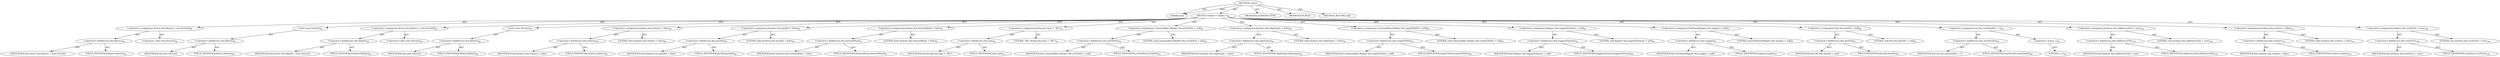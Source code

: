 digraph "&lt;init&gt;" {  
"111669149720" [label = <(METHOD,&lt;init&gt;)> ]
"115964117040" [label = <(PARAM,this)> ]
"25769803868" [label = <(BLOCK,&lt;empty&gt;,&lt;empty&gt;)<SUB>84</SUB>> ]
"30064771599" [label = <(&lt;operator&gt;.assignment,Vector this.filesets = new Vector())<SUB>86</SUB>> ]
"30064771600" [label = <(&lt;operator&gt;.fieldAccess,this.filesets)<SUB>86</SUB>> ]
"68719477248" [label = <(IDENTIFIER,this,Vector this.filesets = new Vector())> ]
"55834574955" [label = <(FIELD_IDENTIFIER,filesets,filesets)<SUB>86</SUB>> ]
"30064771601" [label = <(&lt;operator&gt;.alloc,new Vector())<SUB>86</SUB>> ]
"30064771602" [label = <(&lt;init&gt;,new Vector())<SUB>86</SUB>> ]
"30064771603" [label = <(&lt;operator&gt;.fieldAccess,this.filesets)<SUB>86</SUB>> ]
"68719477249" [label = <(IDENTIFIER,this,new Vector())> ]
"55834574956" [label = <(FIELD_IDENTIFIER,filesets,filesets)<SUB>86</SUB>> ]
"30064771604" [label = <(&lt;operator&gt;.assignment,Vector this.filelists = new Vector())<SUB>88</SUB>> ]
"30064771605" [label = <(&lt;operator&gt;.fieldAccess,this.filelists)<SUB>88</SUB>> ]
"68719477250" [label = <(IDENTIFIER,this,Vector this.filelists = new Vector())> ]
"55834574957" [label = <(FIELD_IDENTIFIER,filelists,filelists)<SUB>88</SUB>> ]
"30064771606" [label = <(&lt;operator&gt;.alloc,new Vector())<SUB>88</SUB>> ]
"30064771607" [label = <(&lt;init&gt;,new Vector())<SUB>88</SUB>> ]
"30064771608" [label = <(&lt;operator&gt;.fieldAccess,this.filelists)<SUB>88</SUB>> ]
"68719477251" [label = <(IDENTIFIER,this,new Vector())> ]
"55834574958" [label = <(FIELD_IDENTIFIER,filelists,filelists)<SUB>88</SUB>> ]
"30064771609" [label = <(&lt;operator&gt;.assignment,boolean this.relative = false)<SUB>89</SUB>> ]
"30064771610" [label = <(&lt;operator&gt;.fieldAccess,this.relative)<SUB>89</SUB>> ]
"68719477252" [label = <(IDENTIFIER,this,boolean this.relative = false)> ]
"55834574959" [label = <(FIELD_IDENTIFIER,relative,relative)<SUB>89</SUB>> ]
"90194313314" [label = <(LITERAL,false,boolean this.relative = false)<SUB>89</SUB>> ]
"30064771611" [label = <(&lt;operator&gt;.assignment,boolean this.parallel = false)<SUB>90</SUB>> ]
"30064771612" [label = <(&lt;operator&gt;.fieldAccess,this.parallel)<SUB>90</SUB>> ]
"68719477253" [label = <(IDENTIFIER,this,boolean this.parallel = false)> ]
"55834574960" [label = <(FIELD_IDENTIFIER,parallel,parallel)<SUB>90</SUB>> ]
"90194313315" [label = <(LITERAL,false,boolean this.parallel = false)<SUB>90</SUB>> ]
"30064771613" [label = <(&lt;operator&gt;.assignment,boolean this.forwardSlash = false)<SUB>91</SUB>> ]
"30064771614" [label = <(&lt;operator&gt;.fieldAccess,this.forwardSlash)<SUB>91</SUB>> ]
"68719477254" [label = <(IDENTIFIER,this,boolean this.forwardSlash = false)> ]
"55834574961" [label = <(FIELD_IDENTIFIER,forwardSlash,forwardSlash)<SUB>91</SUB>> ]
"90194313316" [label = <(LITERAL,false,boolean this.forwardSlash = false)<SUB>91</SUB>> ]
"30064771615" [label = <(&lt;operator&gt;.assignment,String this.type = &quot;file&quot;)<SUB>92</SUB>> ]
"30064771616" [label = <(&lt;operator&gt;.fieldAccess,this.type)<SUB>92</SUB>> ]
"68719477255" [label = <(IDENTIFIER,this,String this.type = &quot;file&quot;)> ]
"55834574962" [label = <(FIELD_IDENTIFIER,type,type)<SUB>92</SUB>> ]
"90194313317" [label = <(LITERAL,&quot;file&quot;,String this.type = &quot;file&quot;)<SUB>92</SUB>> ]
"30064771617" [label = <(&lt;operator&gt;.assignment,Commandline.Marker this.srcFilePos = null)<SUB>93</SUB>> ]
"30064771618" [label = <(&lt;operator&gt;.fieldAccess,this.srcFilePos)<SUB>93</SUB>> ]
"68719477256" [label = <(IDENTIFIER,this,Commandline.Marker this.srcFilePos = null)> ]
"55834574963" [label = <(FIELD_IDENTIFIER,srcFilePos,srcFilePos)<SUB>93</SUB>> ]
"90194313318" [label = <(LITERAL,null,Commandline.Marker this.srcFilePos = null)<SUB>93</SUB>> ]
"30064771619" [label = <(&lt;operator&gt;.assignment,boolean this.skipEmpty = false)<SUB>94</SUB>> ]
"30064771620" [label = <(&lt;operator&gt;.fieldAccess,this.skipEmpty)<SUB>94</SUB>> ]
"68719477257" [label = <(IDENTIFIER,this,boolean this.skipEmpty = false)> ]
"55834574964" [label = <(FIELD_IDENTIFIER,skipEmpty,skipEmpty)<SUB>94</SUB>> ]
"90194313319" [label = <(LITERAL,false,boolean this.skipEmpty = false)<SUB>94</SUB>> ]
"30064771621" [label = <(&lt;operator&gt;.assignment,Commandline.Marker this.targetFilePos = null)<SUB>95</SUB>> ]
"30064771622" [label = <(&lt;operator&gt;.fieldAccess,this.targetFilePos)<SUB>95</SUB>> ]
"68719477258" [label = <(IDENTIFIER,this,Commandline.Marker this.targetFilePos = null)> ]
"55834574965" [label = <(FIELD_IDENTIFIER,targetFilePos,targetFilePos)<SUB>95</SUB>> ]
"90194313320" [label = <(LITERAL,null,Commandline.Marker this.targetFilePos = null)<SUB>95</SUB>> ]
"30064771623" [label = <(&lt;operator&gt;.assignment,Mapper this.mapperElement = null)<SUB>96</SUB>> ]
"30064771624" [label = <(&lt;operator&gt;.fieldAccess,this.mapperElement)<SUB>96</SUB>> ]
"68719477259" [label = <(IDENTIFIER,this,Mapper this.mapperElement = null)> ]
"55834574966" [label = <(FIELD_IDENTIFIER,mapperElement,mapperElement)<SUB>96</SUB>> ]
"90194313321" [label = <(LITERAL,null,Mapper this.mapperElement = null)<SUB>96</SUB>> ]
"30064771625" [label = <(&lt;operator&gt;.assignment,FileNameMapper this.mapper = null)<SUB>97</SUB>> ]
"30064771626" [label = <(&lt;operator&gt;.fieldAccess,this.mapper)<SUB>97</SUB>> ]
"68719477260" [label = <(IDENTIFIER,this,FileNameMapper this.mapper = null)> ]
"55834574967" [label = <(FIELD_IDENTIFIER,mapper,mapper)<SUB>97</SUB>> ]
"90194313322" [label = <(LITERAL,null,FileNameMapper this.mapper = null)<SUB>97</SUB>> ]
"30064771627" [label = <(&lt;operator&gt;.assignment,File this.destDir = null)<SUB>98</SUB>> ]
"30064771628" [label = <(&lt;operator&gt;.fieldAccess,this.destDir)<SUB>98</SUB>> ]
"68719477261" [label = <(IDENTIFIER,this,File this.destDir = null)> ]
"55834574968" [label = <(FIELD_IDENTIFIER,destDir,destDir)<SUB>98</SUB>> ]
"90194313323" [label = <(LITERAL,null,File this.destDir = null)<SUB>98</SUB>> ]
"30064771629" [label = <(&lt;operator&gt;.assignment,int this.maxParallel = -1)<SUB>99</SUB>> ]
"30064771630" [label = <(&lt;operator&gt;.fieldAccess,this.maxParallel)<SUB>99</SUB>> ]
"68719477262" [label = <(IDENTIFIER,this,int this.maxParallel = -1)> ]
"55834574969" [label = <(FIELD_IDENTIFIER,maxParallel,maxParallel)<SUB>99</SUB>> ]
"30064771631" [label = <(&lt;operator&gt;.minus,-1)<SUB>99</SUB>> ]
"90194313324" [label = <(LITERAL,1,-1)<SUB>99</SUB>> ]
"30064771632" [label = <(&lt;operator&gt;.assignment,boolean this.addSourceFile = true)<SUB>100</SUB>> ]
"30064771633" [label = <(&lt;operator&gt;.fieldAccess,this.addSourceFile)<SUB>100</SUB>> ]
"68719477263" [label = <(IDENTIFIER,this,boolean this.addSourceFile = true)> ]
"55834574970" [label = <(FIELD_IDENTIFIER,addSourceFile,addSourceFile)<SUB>100</SUB>> ]
"90194313325" [label = <(LITERAL,true,boolean this.addSourceFile = true)<SUB>100</SUB>> ]
"30064771634" [label = <(&lt;operator&gt;.assignment,boolean this.verbose = false)<SUB>101</SUB>> ]
"30064771635" [label = <(&lt;operator&gt;.fieldAccess,this.verbose)<SUB>101</SUB>> ]
"68719477264" [label = <(IDENTIFIER,this,boolean this.verbose = false)> ]
"55834574971" [label = <(FIELD_IDENTIFIER,verbose,verbose)<SUB>101</SUB>> ]
"90194313326" [label = <(LITERAL,false,boolean this.verbose = false)<SUB>101</SUB>> ]
"30064771636" [label = <(&lt;operator&gt;.assignment,boolean this.srcIsFirst = true)<SUB>106</SUB>> ]
"30064771637" [label = <(&lt;operator&gt;.fieldAccess,this.srcIsFirst)<SUB>106</SUB>> ]
"68719477265" [label = <(IDENTIFIER,this,boolean this.srcIsFirst = true)> ]
"55834574972" [label = <(FIELD_IDENTIFIER,srcIsFirst,srcIsFirst)<SUB>106</SUB>> ]
"90194313327" [label = <(LITERAL,true,boolean this.srcIsFirst = true)<SUB>106</SUB>> ]
"133143986241" [label = <(MODIFIER,CONSTRUCTOR)> ]
"133143986242" [label = <(MODIFIER,PUBLIC)> ]
"128849018904" [label = <(METHOD_RETURN,void)> ]
  "111669149720" -> "115964117040"  [ label = "AST: "] 
  "111669149720" -> "25769803868"  [ label = "AST: "] 
  "111669149720" -> "133143986241"  [ label = "AST: "] 
  "111669149720" -> "133143986242"  [ label = "AST: "] 
  "111669149720" -> "128849018904"  [ label = "AST: "] 
  "25769803868" -> "30064771599"  [ label = "AST: "] 
  "25769803868" -> "30064771602"  [ label = "AST: "] 
  "25769803868" -> "30064771604"  [ label = "AST: "] 
  "25769803868" -> "30064771607"  [ label = "AST: "] 
  "25769803868" -> "30064771609"  [ label = "AST: "] 
  "25769803868" -> "30064771611"  [ label = "AST: "] 
  "25769803868" -> "30064771613"  [ label = "AST: "] 
  "25769803868" -> "30064771615"  [ label = "AST: "] 
  "25769803868" -> "30064771617"  [ label = "AST: "] 
  "25769803868" -> "30064771619"  [ label = "AST: "] 
  "25769803868" -> "30064771621"  [ label = "AST: "] 
  "25769803868" -> "30064771623"  [ label = "AST: "] 
  "25769803868" -> "30064771625"  [ label = "AST: "] 
  "25769803868" -> "30064771627"  [ label = "AST: "] 
  "25769803868" -> "30064771629"  [ label = "AST: "] 
  "25769803868" -> "30064771632"  [ label = "AST: "] 
  "25769803868" -> "30064771634"  [ label = "AST: "] 
  "25769803868" -> "30064771636"  [ label = "AST: "] 
  "30064771599" -> "30064771600"  [ label = "AST: "] 
  "30064771599" -> "30064771601"  [ label = "AST: "] 
  "30064771600" -> "68719477248"  [ label = "AST: "] 
  "30064771600" -> "55834574955"  [ label = "AST: "] 
  "30064771602" -> "30064771603"  [ label = "AST: "] 
  "30064771603" -> "68719477249"  [ label = "AST: "] 
  "30064771603" -> "55834574956"  [ label = "AST: "] 
  "30064771604" -> "30064771605"  [ label = "AST: "] 
  "30064771604" -> "30064771606"  [ label = "AST: "] 
  "30064771605" -> "68719477250"  [ label = "AST: "] 
  "30064771605" -> "55834574957"  [ label = "AST: "] 
  "30064771607" -> "30064771608"  [ label = "AST: "] 
  "30064771608" -> "68719477251"  [ label = "AST: "] 
  "30064771608" -> "55834574958"  [ label = "AST: "] 
  "30064771609" -> "30064771610"  [ label = "AST: "] 
  "30064771609" -> "90194313314"  [ label = "AST: "] 
  "30064771610" -> "68719477252"  [ label = "AST: "] 
  "30064771610" -> "55834574959"  [ label = "AST: "] 
  "30064771611" -> "30064771612"  [ label = "AST: "] 
  "30064771611" -> "90194313315"  [ label = "AST: "] 
  "30064771612" -> "68719477253"  [ label = "AST: "] 
  "30064771612" -> "55834574960"  [ label = "AST: "] 
  "30064771613" -> "30064771614"  [ label = "AST: "] 
  "30064771613" -> "90194313316"  [ label = "AST: "] 
  "30064771614" -> "68719477254"  [ label = "AST: "] 
  "30064771614" -> "55834574961"  [ label = "AST: "] 
  "30064771615" -> "30064771616"  [ label = "AST: "] 
  "30064771615" -> "90194313317"  [ label = "AST: "] 
  "30064771616" -> "68719477255"  [ label = "AST: "] 
  "30064771616" -> "55834574962"  [ label = "AST: "] 
  "30064771617" -> "30064771618"  [ label = "AST: "] 
  "30064771617" -> "90194313318"  [ label = "AST: "] 
  "30064771618" -> "68719477256"  [ label = "AST: "] 
  "30064771618" -> "55834574963"  [ label = "AST: "] 
  "30064771619" -> "30064771620"  [ label = "AST: "] 
  "30064771619" -> "90194313319"  [ label = "AST: "] 
  "30064771620" -> "68719477257"  [ label = "AST: "] 
  "30064771620" -> "55834574964"  [ label = "AST: "] 
  "30064771621" -> "30064771622"  [ label = "AST: "] 
  "30064771621" -> "90194313320"  [ label = "AST: "] 
  "30064771622" -> "68719477258"  [ label = "AST: "] 
  "30064771622" -> "55834574965"  [ label = "AST: "] 
  "30064771623" -> "30064771624"  [ label = "AST: "] 
  "30064771623" -> "90194313321"  [ label = "AST: "] 
  "30064771624" -> "68719477259"  [ label = "AST: "] 
  "30064771624" -> "55834574966"  [ label = "AST: "] 
  "30064771625" -> "30064771626"  [ label = "AST: "] 
  "30064771625" -> "90194313322"  [ label = "AST: "] 
  "30064771626" -> "68719477260"  [ label = "AST: "] 
  "30064771626" -> "55834574967"  [ label = "AST: "] 
  "30064771627" -> "30064771628"  [ label = "AST: "] 
  "30064771627" -> "90194313323"  [ label = "AST: "] 
  "30064771628" -> "68719477261"  [ label = "AST: "] 
  "30064771628" -> "55834574968"  [ label = "AST: "] 
  "30064771629" -> "30064771630"  [ label = "AST: "] 
  "30064771629" -> "30064771631"  [ label = "AST: "] 
  "30064771630" -> "68719477262"  [ label = "AST: "] 
  "30064771630" -> "55834574969"  [ label = "AST: "] 
  "30064771631" -> "90194313324"  [ label = "AST: "] 
  "30064771632" -> "30064771633"  [ label = "AST: "] 
  "30064771632" -> "90194313325"  [ label = "AST: "] 
  "30064771633" -> "68719477263"  [ label = "AST: "] 
  "30064771633" -> "55834574970"  [ label = "AST: "] 
  "30064771634" -> "30064771635"  [ label = "AST: "] 
  "30064771634" -> "90194313326"  [ label = "AST: "] 
  "30064771635" -> "68719477264"  [ label = "AST: "] 
  "30064771635" -> "55834574971"  [ label = "AST: "] 
  "30064771636" -> "30064771637"  [ label = "AST: "] 
  "30064771636" -> "90194313327"  [ label = "AST: "] 
  "30064771637" -> "68719477265"  [ label = "AST: "] 
  "30064771637" -> "55834574972"  [ label = "AST: "] 
  "111669149720" -> "115964117040"  [ label = "DDG: "] 
}
